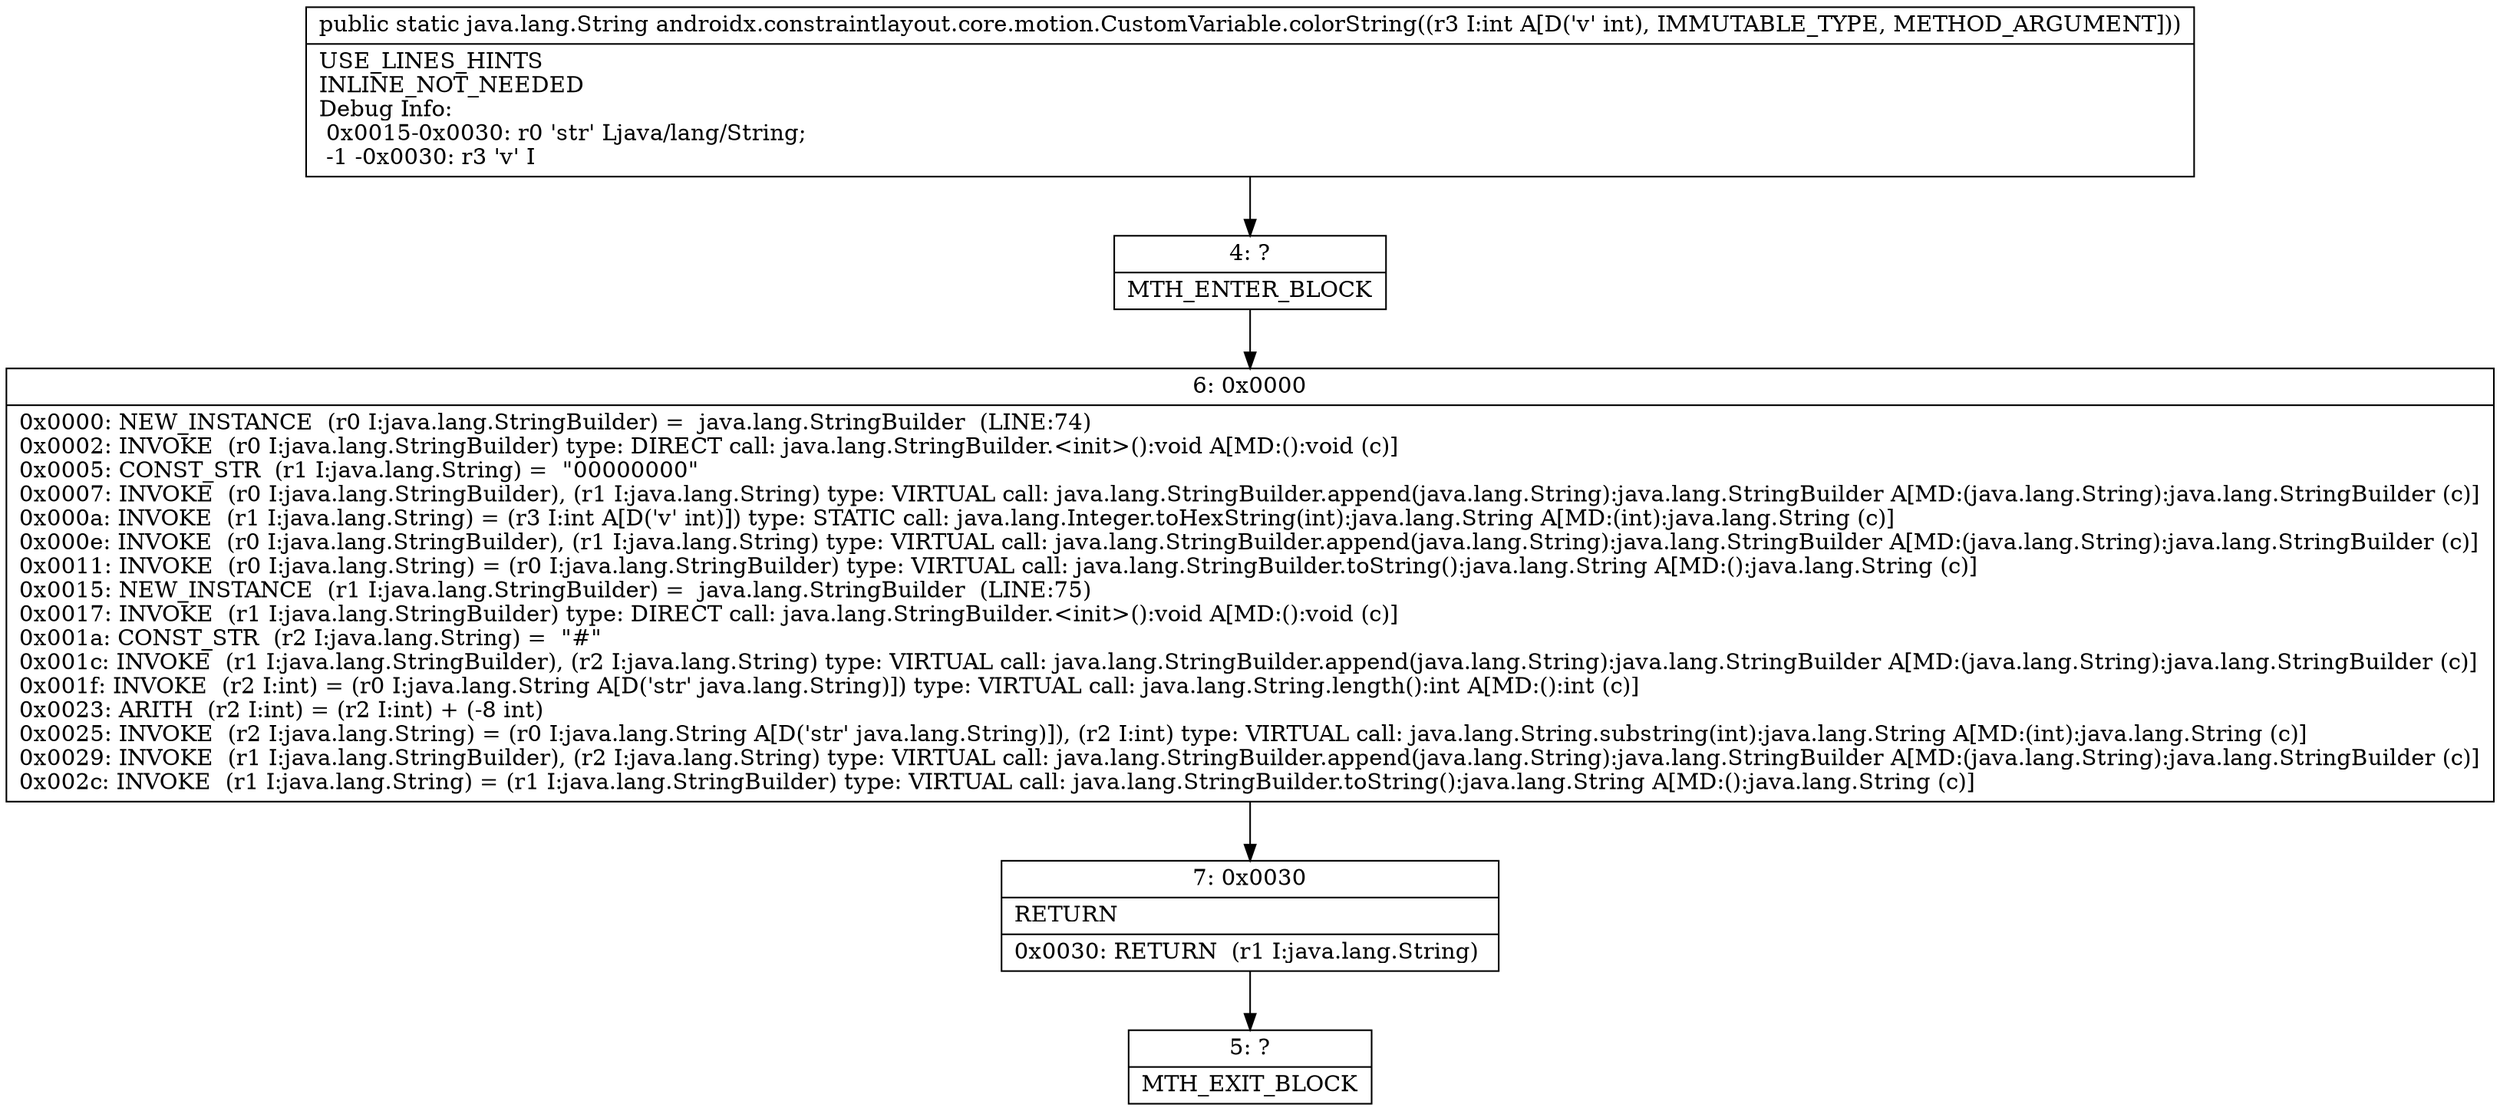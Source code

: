 digraph "CFG forandroidx.constraintlayout.core.motion.CustomVariable.colorString(I)Ljava\/lang\/String;" {
Node_4 [shape=record,label="{4\:\ ?|MTH_ENTER_BLOCK\l}"];
Node_6 [shape=record,label="{6\:\ 0x0000|0x0000: NEW_INSTANCE  (r0 I:java.lang.StringBuilder) =  java.lang.StringBuilder  (LINE:74)\l0x0002: INVOKE  (r0 I:java.lang.StringBuilder) type: DIRECT call: java.lang.StringBuilder.\<init\>():void A[MD:():void (c)]\l0x0005: CONST_STR  (r1 I:java.lang.String) =  \"00000000\" \l0x0007: INVOKE  (r0 I:java.lang.StringBuilder), (r1 I:java.lang.String) type: VIRTUAL call: java.lang.StringBuilder.append(java.lang.String):java.lang.StringBuilder A[MD:(java.lang.String):java.lang.StringBuilder (c)]\l0x000a: INVOKE  (r1 I:java.lang.String) = (r3 I:int A[D('v' int)]) type: STATIC call: java.lang.Integer.toHexString(int):java.lang.String A[MD:(int):java.lang.String (c)]\l0x000e: INVOKE  (r0 I:java.lang.StringBuilder), (r1 I:java.lang.String) type: VIRTUAL call: java.lang.StringBuilder.append(java.lang.String):java.lang.StringBuilder A[MD:(java.lang.String):java.lang.StringBuilder (c)]\l0x0011: INVOKE  (r0 I:java.lang.String) = (r0 I:java.lang.StringBuilder) type: VIRTUAL call: java.lang.StringBuilder.toString():java.lang.String A[MD:():java.lang.String (c)]\l0x0015: NEW_INSTANCE  (r1 I:java.lang.StringBuilder) =  java.lang.StringBuilder  (LINE:75)\l0x0017: INVOKE  (r1 I:java.lang.StringBuilder) type: DIRECT call: java.lang.StringBuilder.\<init\>():void A[MD:():void (c)]\l0x001a: CONST_STR  (r2 I:java.lang.String) =  \"#\" \l0x001c: INVOKE  (r1 I:java.lang.StringBuilder), (r2 I:java.lang.String) type: VIRTUAL call: java.lang.StringBuilder.append(java.lang.String):java.lang.StringBuilder A[MD:(java.lang.String):java.lang.StringBuilder (c)]\l0x001f: INVOKE  (r2 I:int) = (r0 I:java.lang.String A[D('str' java.lang.String)]) type: VIRTUAL call: java.lang.String.length():int A[MD:():int (c)]\l0x0023: ARITH  (r2 I:int) = (r2 I:int) + (\-8 int) \l0x0025: INVOKE  (r2 I:java.lang.String) = (r0 I:java.lang.String A[D('str' java.lang.String)]), (r2 I:int) type: VIRTUAL call: java.lang.String.substring(int):java.lang.String A[MD:(int):java.lang.String (c)]\l0x0029: INVOKE  (r1 I:java.lang.StringBuilder), (r2 I:java.lang.String) type: VIRTUAL call: java.lang.StringBuilder.append(java.lang.String):java.lang.StringBuilder A[MD:(java.lang.String):java.lang.StringBuilder (c)]\l0x002c: INVOKE  (r1 I:java.lang.String) = (r1 I:java.lang.StringBuilder) type: VIRTUAL call: java.lang.StringBuilder.toString():java.lang.String A[MD:():java.lang.String (c)]\l}"];
Node_7 [shape=record,label="{7\:\ 0x0030|RETURN\l|0x0030: RETURN  (r1 I:java.lang.String) \l}"];
Node_5 [shape=record,label="{5\:\ ?|MTH_EXIT_BLOCK\l}"];
MethodNode[shape=record,label="{public static java.lang.String androidx.constraintlayout.core.motion.CustomVariable.colorString((r3 I:int A[D('v' int), IMMUTABLE_TYPE, METHOD_ARGUMENT]))  | USE_LINES_HINTS\lINLINE_NOT_NEEDED\lDebug Info:\l  0x0015\-0x0030: r0 'str' Ljava\/lang\/String;\l  \-1 \-0x0030: r3 'v' I\l}"];
MethodNode -> Node_4;Node_4 -> Node_6;
Node_6 -> Node_7;
Node_7 -> Node_5;
}

